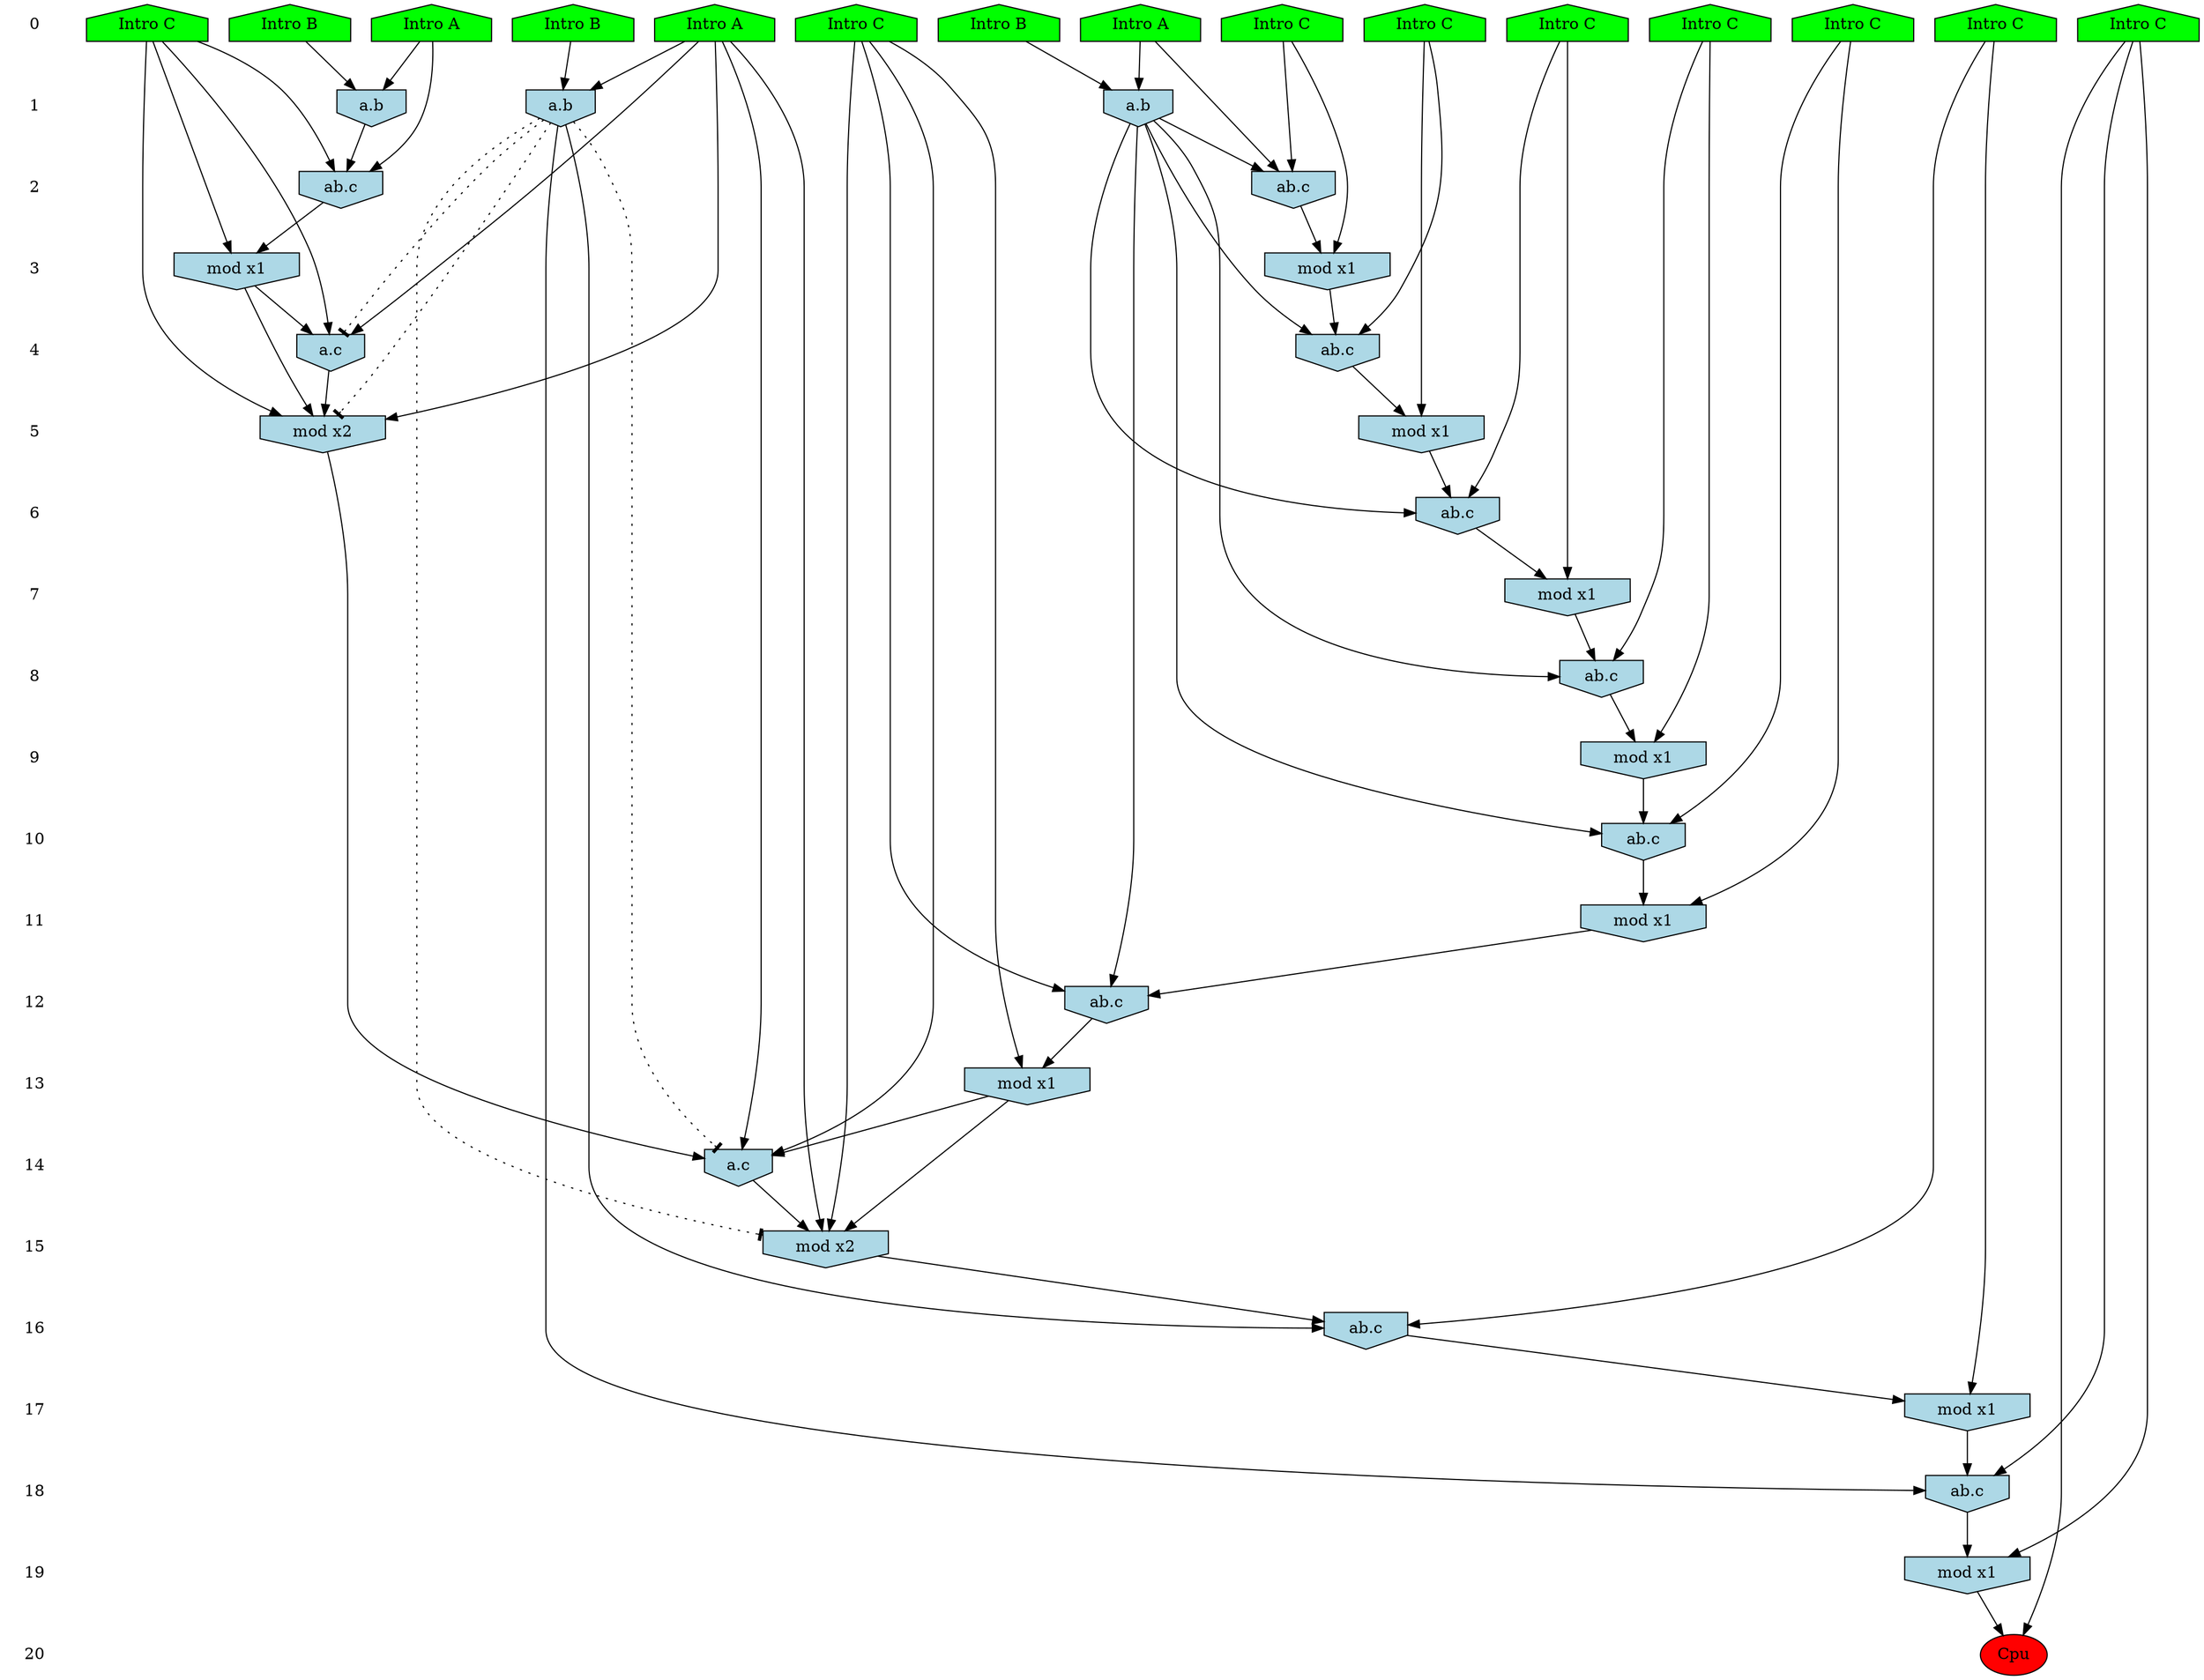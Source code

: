 /* Compression of 1 causal flows obtained in average at 1.696617E+01 t.u */
/* Compressed causal flows were: [2944] */
digraph G{
 ranksep=.5 ; 
{ rank = same ; "0" [shape=plaintext] ; node_1 [label ="Intro B", shape=house, style=filled, fillcolor=green] ;
node_2 [label ="Intro B", shape=house, style=filled, fillcolor=green] ;
node_3 [label ="Intro B", shape=house, style=filled, fillcolor=green] ;
node_4 [label ="Intro A", shape=house, style=filled, fillcolor=green] ;
node_5 [label ="Intro A", shape=house, style=filled, fillcolor=green] ;
node_6 [label ="Intro A", shape=house, style=filled, fillcolor=green] ;
node_7 [label ="Intro C", shape=house, style=filled, fillcolor=green] ;
node_8 [label ="Intro C", shape=house, style=filled, fillcolor=green] ;
node_9 [label ="Intro C", shape=house, style=filled, fillcolor=green] ;
node_10 [label ="Intro C", shape=house, style=filled, fillcolor=green] ;
node_11 [label ="Intro C", shape=house, style=filled, fillcolor=green] ;
node_12 [label ="Intro C", shape=house, style=filled, fillcolor=green] ;
node_13 [label ="Intro C", shape=house, style=filled, fillcolor=green] ;
node_14 [label ="Intro C", shape=house, style=filled, fillcolor=green] ;
node_15 [label ="Intro C", shape=house, style=filled, fillcolor=green] ;
}
{ rank = same ; "1" [shape=plaintext] ; node_16 [label="a.b", shape=invhouse, style=filled, fillcolor = lightblue] ;
node_21 [label="a.b", shape=invhouse, style=filled, fillcolor = lightblue] ;
node_36 [label="a.b", shape=invhouse, style=filled, fillcolor = lightblue] ;
}
{ rank = same ; "2" [shape=plaintext] ; node_17 [label="ab.c", shape=invhouse, style=filled, fillcolor = lightblue] ;
node_22 [label="ab.c", shape=invhouse, style=filled, fillcolor = lightblue] ;
}
{ rank = same ; "3" [shape=plaintext] ; node_18 [label="mod x1", shape=invhouse, style=filled, fillcolor = lightblue] ;
node_28 [label="mod x1", shape=invhouse, style=filled, fillcolor = lightblue] ;
}
{ rank = same ; "4" [shape=plaintext] ; node_19 [label="ab.c", shape=invhouse, style=filled, fillcolor = lightblue] ;
node_29 [label="a.c", shape=invhouse, style=filled, fillcolor = lightblue] ;
}
{ rank = same ; "5" [shape=plaintext] ; node_20 [label="mod x1", shape=invhouse, style=filled, fillcolor = lightblue] ;
node_30 [label="mod x2", shape=invhouse, style=filled, fillcolor = lightblue] ;
}
{ rank = same ; "6" [shape=plaintext] ; node_23 [label="ab.c", shape=invhouse, style=filled, fillcolor = lightblue] ;
}
{ rank = same ; "7" [shape=plaintext] ; node_24 [label="mod x1", shape=invhouse, style=filled, fillcolor = lightblue] ;
}
{ rank = same ; "8" [shape=plaintext] ; node_25 [label="ab.c", shape=invhouse, style=filled, fillcolor = lightblue] ;
}
{ rank = same ; "9" [shape=plaintext] ; node_26 [label="mod x1", shape=invhouse, style=filled, fillcolor = lightblue] ;
}
{ rank = same ; "10" [shape=plaintext] ; node_27 [label="ab.c", shape=invhouse, style=filled, fillcolor = lightblue] ;
}
{ rank = same ; "11" [shape=plaintext] ; node_31 [label="mod x1", shape=invhouse, style=filled, fillcolor = lightblue] ;
}
{ rank = same ; "12" [shape=plaintext] ; node_32 [label="ab.c", shape=invhouse, style=filled, fillcolor = lightblue] ;
}
{ rank = same ; "13" [shape=plaintext] ; node_33 [label="mod x1", shape=invhouse, style=filled, fillcolor = lightblue] ;
}
{ rank = same ; "14" [shape=plaintext] ; node_34 [label="a.c", shape=invhouse, style=filled, fillcolor = lightblue] ;
}
{ rank = same ; "15" [shape=plaintext] ; node_35 [label="mod x2", shape=invhouse, style=filled, fillcolor = lightblue] ;
}
{ rank = same ; "16" [shape=plaintext] ; node_37 [label="ab.c", shape=invhouse, style=filled, fillcolor = lightblue] ;
}
{ rank = same ; "17" [shape=plaintext] ; node_38 [label="mod x1", shape=invhouse, style=filled, fillcolor = lightblue] ;
}
{ rank = same ; "18" [shape=plaintext] ; node_39 [label="ab.c", shape=invhouse, style=filled, fillcolor = lightblue] ;
}
{ rank = same ; "19" [shape=plaintext] ; node_40 [label="mod x1", shape=invhouse, style=filled, fillcolor = lightblue] ;
}
{ rank = same ; "20" [shape=plaintext] ; node_41 [label ="Cpu", style=filled, fillcolor=red] ;
}
"0" -> "1" [style="invis"]; 
"1" -> "2" [style="invis"]; 
"2" -> "3" [style="invis"]; 
"3" -> "4" [style="invis"]; 
"4" -> "5" [style="invis"]; 
"5" -> "6" [style="invis"]; 
"6" -> "7" [style="invis"]; 
"7" -> "8" [style="invis"]; 
"8" -> "9" [style="invis"]; 
"9" -> "10" [style="invis"]; 
"10" -> "11" [style="invis"]; 
"11" -> "12" [style="invis"]; 
"12" -> "13" [style="invis"]; 
"13" -> "14" [style="invis"]; 
"14" -> "15" [style="invis"]; 
"15" -> "16" [style="invis"]; 
"16" -> "17" [style="invis"]; 
"17" -> "18" [style="invis"]; 
"18" -> "19" [style="invis"]; 
"19" -> "20" [style="invis"]; 
node_3 -> node_16
node_6 -> node_16
node_6 -> node_17
node_8 -> node_17
node_16 -> node_17
node_8 -> node_18
node_17 -> node_18
node_7 -> node_19
node_16 -> node_19
node_18 -> node_19
node_7 -> node_20
node_19 -> node_20
node_1 -> node_21
node_5 -> node_21
node_5 -> node_22
node_12 -> node_22
node_21 -> node_22
node_13 -> node_23
node_16 -> node_23
node_20 -> node_23
node_13 -> node_24
node_23 -> node_24
node_14 -> node_25
node_16 -> node_25
node_24 -> node_25
node_14 -> node_26
node_25 -> node_26
node_15 -> node_27
node_16 -> node_27
node_26 -> node_27
node_12 -> node_28
node_22 -> node_28
node_4 -> node_29
node_12 -> node_29
node_28 -> node_29
node_4 -> node_30
node_12 -> node_30
node_28 -> node_30
node_29 -> node_30
node_15 -> node_31
node_27 -> node_31
node_10 -> node_32
node_16 -> node_32
node_31 -> node_32
node_10 -> node_33
node_32 -> node_33
node_4 -> node_34
node_10 -> node_34
node_30 -> node_34
node_33 -> node_34
node_4 -> node_35
node_10 -> node_35
node_33 -> node_35
node_34 -> node_35
node_2 -> node_36
node_4 -> node_36
node_9 -> node_37
node_35 -> node_37
node_36 -> node_37
node_9 -> node_38
node_37 -> node_38
node_11 -> node_39
node_36 -> node_39
node_38 -> node_39
node_11 -> node_40
node_39 -> node_40
node_11 -> node_41
node_40 -> node_41
node_36 -> node_35 [style=dotted, arrowhead = tee] 
node_36 -> node_34 [style=dotted, arrowhead = tee] 
node_36 -> node_30 [style=dotted, arrowhead = tee] 
node_36 -> node_29 [style=dotted, arrowhead = tee] 
}
/*
 Dot generation time: 0.000192
*/